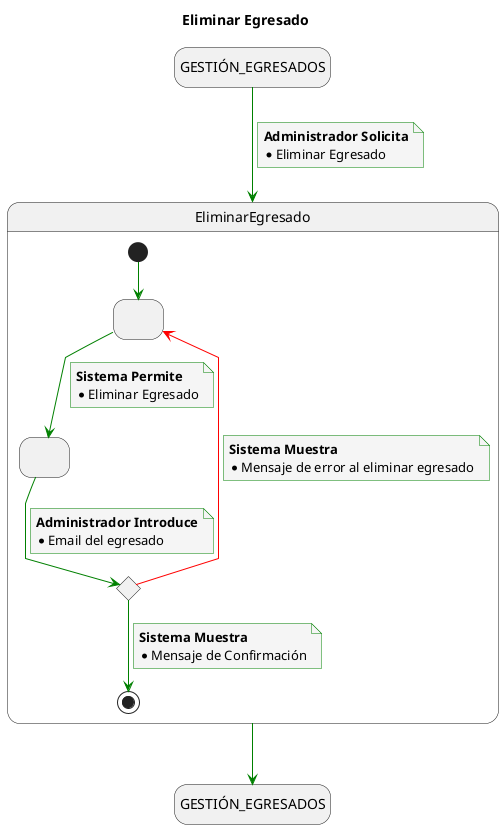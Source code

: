 @startuml

title Eliminar Egresado

skinparam {
    NoteBackgroundColor #whiteSmoke
    ArrowColor #green
    NoteBorderColor #green
    linetype polyline
}

hide empty description

state startState as "GESTIÓN_EGRESADOS"
state endState as "GESTIÓN_EGRESADOS"

startState --> EliminarEgresado
note on link
    <b>Administrador Solicita</b>
    * Eliminar Egresado
end note

EliminarEgresado --> endState

state EliminarEgresado {
state 2 as " "
state 3 as " "
state 4 <<choice>>

[*] -down-> 2

2 -down-> 3
note on link
<b>Sistema Permite</b>
* Eliminar Egresado
end note

3 -down-> 4
note on link
<b>Administrador Introduce</b>
* Email del egresado
end note

4 -down-> [*]
note on link
<b>Sistema Muestra</b>
* Mensaje de Confirmación
end note

4 -[#red]-> 2
note on link
<b>Sistema Muestra</b>
* Mensaje de error al eliminar egresado
end note

}

@enduml